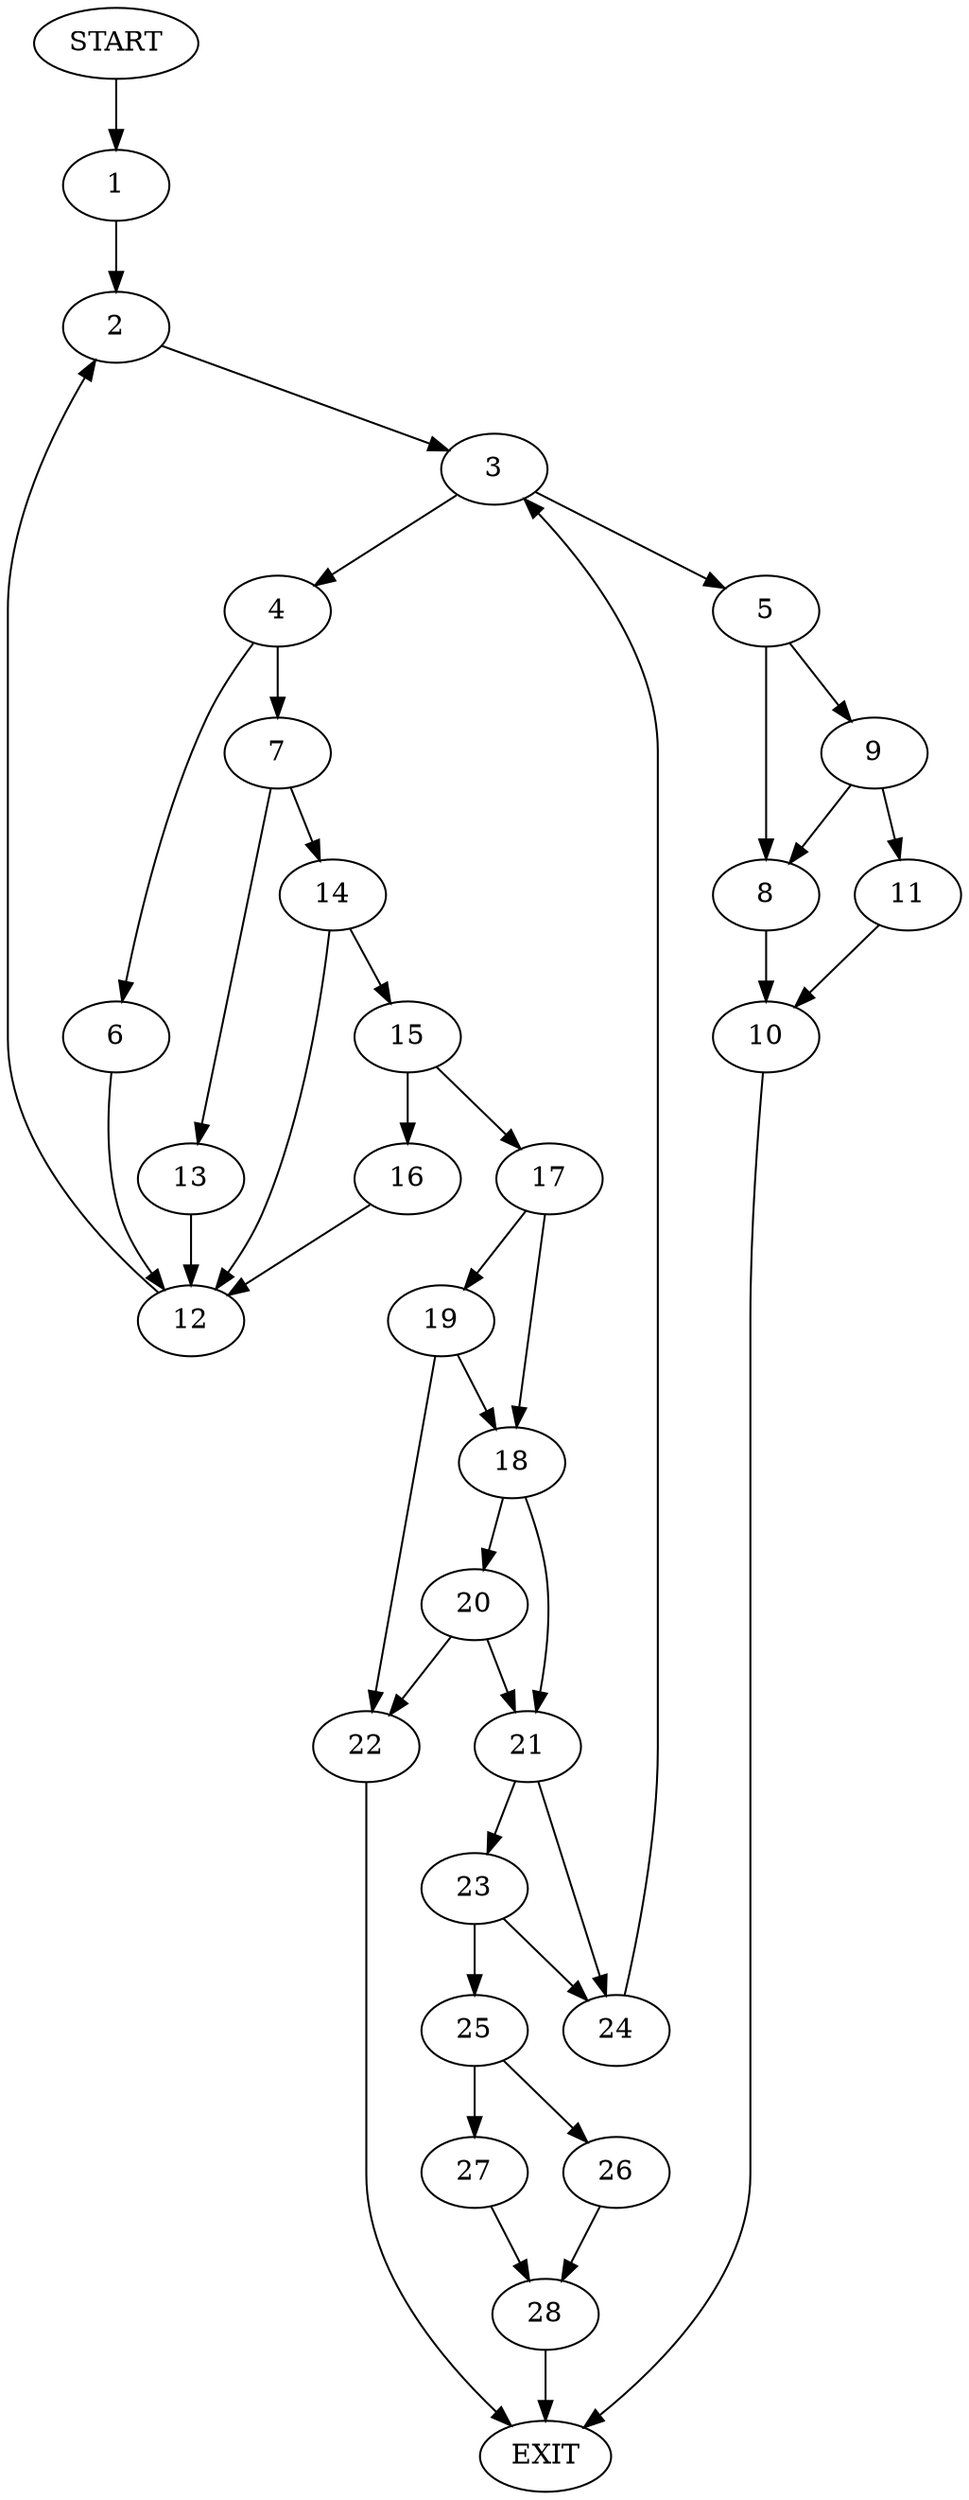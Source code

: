 digraph {
0 [label="START"]
29 [label="EXIT"]
0 -> 1
1 -> 2
2 -> 3
3 -> 4
3 -> 5
4 -> 6
4 -> 7
5 -> 8
5 -> 9
8 -> 10
9 -> 8
9 -> 11
11 -> 10
10 -> 29
6 -> 12
7 -> 13
7 -> 14
12 -> 2
13 -> 12
14 -> 15
14 -> 12
15 -> 16
15 -> 17
16 -> 12
17 -> 18
17 -> 19
18 -> 20
18 -> 21
19 -> 18
19 -> 22
22 -> 29
21 -> 23
21 -> 24
20 -> 22
20 -> 21
23 -> 25
23 -> 24
24 -> 3
25 -> 26
25 -> 27
26 -> 28
27 -> 28
28 -> 29
}

